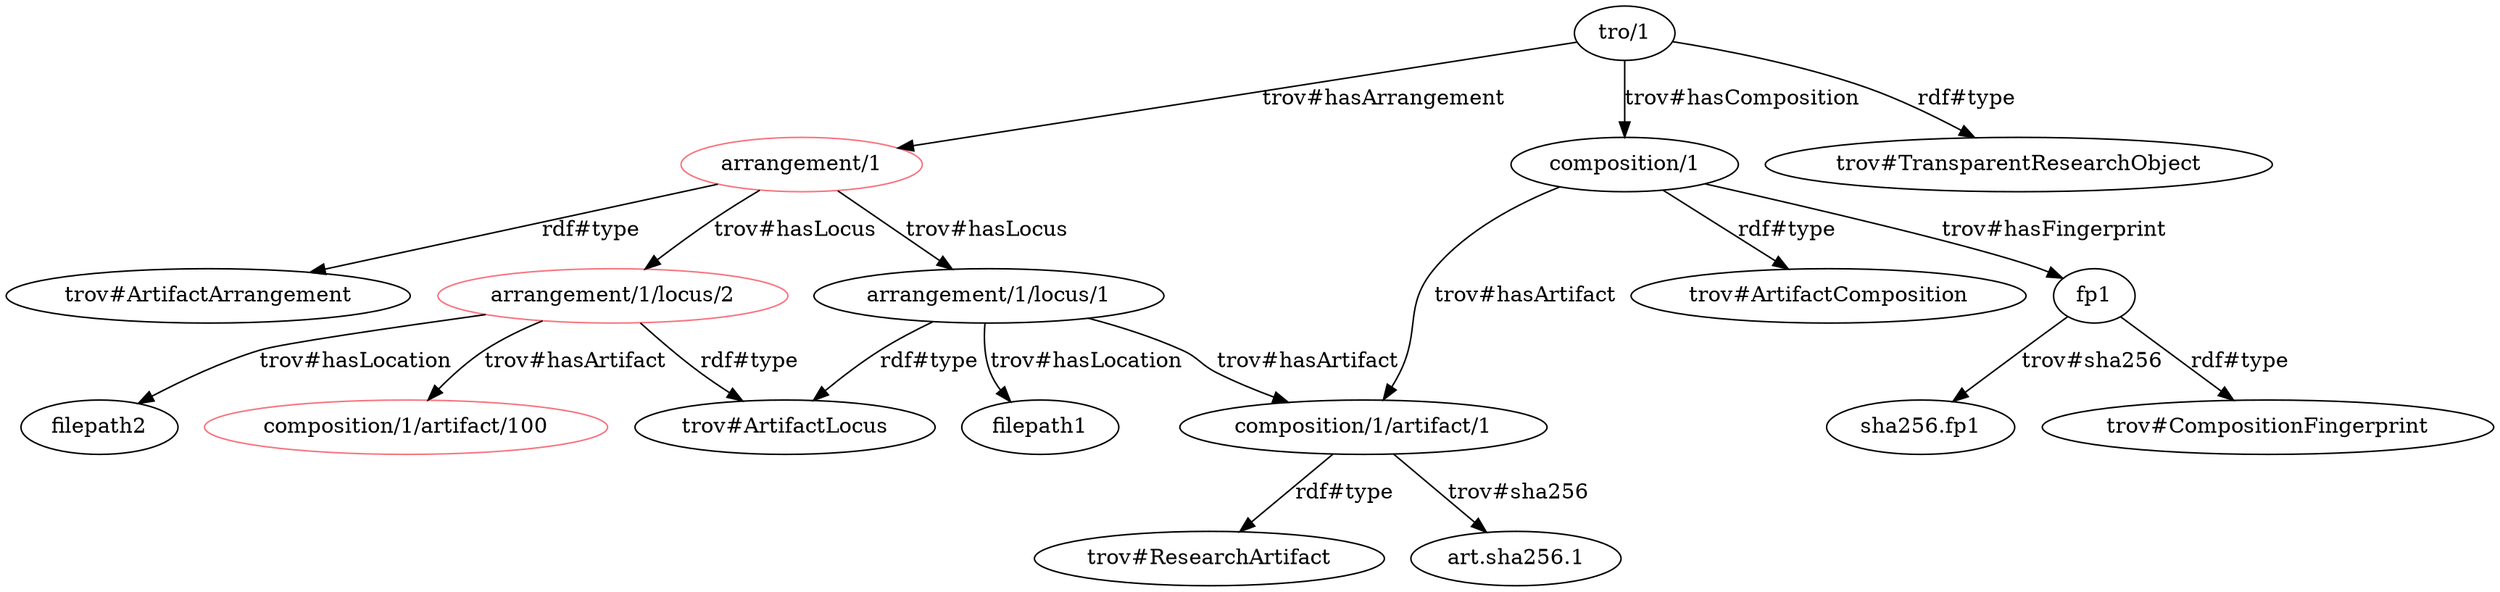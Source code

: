 strict digraph "" {
	"arrangement/1"	[color="#f77580"];
	"arrangement/1" -> "trov#ArtifactArrangement"	[label="rdf#type"];
	"arrangement/1" -> "arrangement/1/locus/1"	[label="trov#hasLocus"];
	"arrangement/1/locus/2"	[color="#f77580"];
	"arrangement/1" -> "arrangement/1/locus/2"	[label="trov#hasLocus"];
	"arrangement/1/locus/1" -> "trov#ArtifactLocus"	[label="rdf#type"];
	"arrangement/1/locus/1" -> "composition/1/artifact/1"	[label="trov#hasArtifact"];
	"arrangement/1/locus/1" -> filepath1	[label="trov#hasLocation"];
	"arrangement/1/locus/2" -> "trov#ArtifactLocus"	[label="rdf#type"];
	"composition/1/artifact/100"	[color="#f77580"];
	"arrangement/1/locus/2" -> "composition/1/artifact/100"	[label="trov#hasArtifact"];
	"arrangement/1/locus/2" -> filepath2	[label="trov#hasLocation"];
	"composition/1/artifact/1" -> "trov#ResearchArtifact"	[label="rdf#type"];
	"composition/1/artifact/1" -> "art.sha256.1"	[label="trov#sha256"];
	"composition/1" -> "composition/1/artifact/1"	[label="trov#hasArtifact"];
	"composition/1" -> "trov#ArtifactComposition"	[label="rdf#type"];
	"composition/1" -> fp1	[label="trov#hasFingerprint"];
	fp1 -> "trov#CompositionFingerprint"	[label="rdf#type"];
	fp1 -> "sha256.fp1"	[label="trov#sha256"];
	"tro/1" -> "arrangement/1"	[label="trov#hasArrangement"];
	"tro/1" -> "composition/1"	[label="trov#hasComposition"];
	"tro/1" -> "trov#TransparentResearchObject"	[label="rdf#type"];
}
